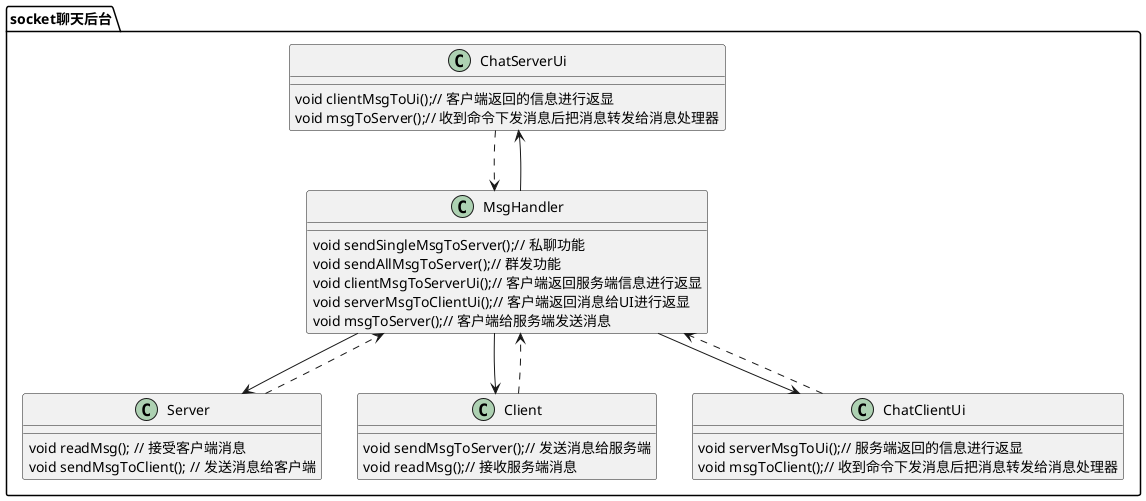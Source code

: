 @startuml

package socket聊天后台{

    class ChatServerUi {
        void clientMsgToUi();// 客户端返回的信息进行返显
        void msgToServer();// 收到命令下发消息后把消息转发给消息处理器
    }

    class MsgHandler {
        void sendSingleMsgToServer();// 私聊功能
        void sendAllMsgToServer();// 群发功能
        void clientMsgToServerUi();// 客户端返回服务端信息进行返显
        void serverMsgToClientUi();// 客户端返回消息给UI进行返显
        void msgToServer();// 客户端给服务端发送消息

    }

    class Server {
        void readMsg(); // 接受客户端消息
        void sendMsgToClient(); // 发送消息给客户端
    }

    class Client {
        void sendMsgToServer();// 发送消息给服务端
        void readMsg();// 接收服务端消息
    }

    class ChatClientUi {
        void serverMsgToUi();// 服务端返回的信息进行返显
        void msgToClient();// 收到命令下发消息后把消息转发给消息处理器
    }
    ChatServerUi ..> MsgHandler
    MsgHandler --> Server
    Client..> MsgHandler
    ChatClientUi..> MsgHandler
    MsgHandler --> Client
    Server..> MsgHandler
    MsgHandler--> ChatServerUi
    MsgHandler--> ChatClientUi

}
@enduml